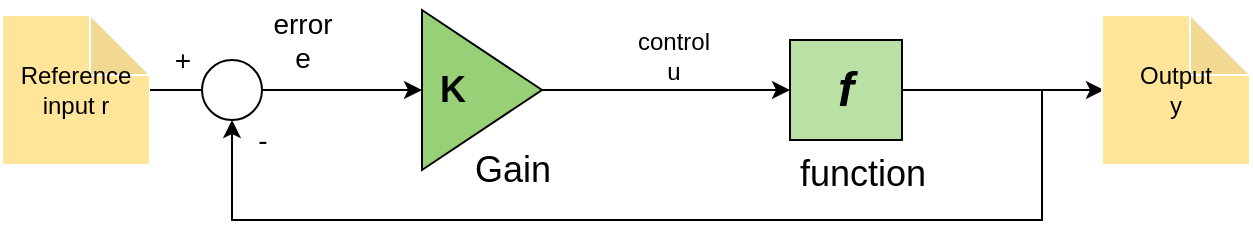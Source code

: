 <mxfile version="15.8.4" type="dropbox"><diagram id="1n_pBzeDh9LxIQTw4yuW" name="Page-1"><mxGraphModel dx="1350" dy="793" grid="1" gridSize="10" guides="1" tooltips="1" connect="1" arrows="1" fold="1" page="1" pageScale="1" pageWidth="850" pageHeight="1100" math="0" shadow="0"><root><mxCell id="0"/><mxCell id="1" parent="0"/><mxCell id="CQxPOnlC6T6cqwi_Hm7u-1" style="edgeStyle=orthogonalEdgeStyle;rounded=0;orthogonalLoop=1;jettySize=auto;html=1;entryX=0;entryY=0.5;entryDx=0;entryDy=0;" parent="1" source="y6l8WnOhIsjmGGmAFcqj-1" target="CQxPOnlC6T6cqwi_Hm7u-16" edge="1"><mxGeometry relative="1" as="geometry"><mxPoint x="376" y="415" as="sourcePoint"/></mxGeometry></mxCell><mxCell id="CQxPOnlC6T6cqwi_Hm7u-8" style="edgeStyle=orthogonalEdgeStyle;rounded=0;orthogonalLoop=1;jettySize=auto;html=1;startArrow=none;entryX=0;entryY=0.5;entryDx=0;entryDy=0;" parent="1" source="CQxPOnlC6T6cqwi_Hm7u-22" target="y6l8WnOhIsjmGGmAFcqj-1" edge="1"><mxGeometry relative="1" as="geometry"><mxPoint x="260" y="415" as="targetPoint"/></mxGeometry></mxCell><mxCell id="CQxPOnlC6T6cqwi_Hm7u-9" value="&lt;div&gt;Reference&lt;/div&gt;&lt;div&gt;input r&lt;br&gt;&lt;/div&gt;" style="shape=note;whiteSpace=wrap;html=1;backgroundOutline=1;darkOpacity=0.05;fillColor=#FFE599;strokeColor=#FFFFFF;" parent="1" vertex="1"><mxGeometry x="80" y="377.5" width="74" height="75" as="geometry"/></mxCell><mxCell id="CQxPOnlC6T6cqwi_Hm7u-11" value="&lt;div&gt;control &lt;br&gt;&lt;/div&gt;&lt;div&gt;u&lt;br&gt;&lt;/div&gt;" style="text;html=1;strokeColor=none;fillColor=none;align=center;verticalAlign=middle;whiteSpace=wrap;rounded=0;" parent="1" vertex="1"><mxGeometry x="396" y="387.5" width="40" height="20" as="geometry"/></mxCell><mxCell id="CQxPOnlC6T6cqwi_Hm7u-16" value="&lt;i&gt;&lt;b&gt;&lt;font style=&quot;font-size: 24px&quot;&gt;f&lt;/font&gt;&lt;/b&gt;&lt;/i&gt;" style="rounded=0;whiteSpace=wrap;html=1;fillColor=#B9E0A5;" parent="1" vertex="1"><mxGeometry x="474" y="390" width="56" height="50" as="geometry"/></mxCell><mxCell id="CQxPOnlC6T6cqwi_Hm7u-17" style="edgeStyle=orthogonalEdgeStyle;rounded=0;orthogonalLoop=1;jettySize=auto;html=1;exitX=1;exitY=0.5;exitDx=0;exitDy=0;" parent="1" edge="1" source="CQxPOnlC6T6cqwi_Hm7u-16"><mxGeometry relative="1" as="geometry"><mxPoint x="631" y="415" as="targetPoint"/><mxPoint x="576" y="414.5" as="sourcePoint"/><Array as="points"/></mxGeometry></mxCell><mxCell id="CQxPOnlC6T6cqwi_Hm7u-18" value="&lt;div&gt;Output&lt;/div&gt;&lt;div&gt;y&lt;br&gt;&lt;/div&gt;" style="shape=note;whiteSpace=wrap;html=1;backgroundOutline=1;darkOpacity=0.05;fillColor=#FFE599;strokeColor=#FFFFFF;" parent="1" vertex="1"><mxGeometry x="630" y="377.5" width="74" height="75" as="geometry"/></mxCell><mxCell id="CQxPOnlC6T6cqwi_Hm7u-21" value="" style="edgeStyle=elbowEdgeStyle;elbow=vertical;endArrow=classic;html=1;rounded=0;fontSize=14;" parent="1" target="CQxPOnlC6T6cqwi_Hm7u-22" edge="1"><mxGeometry width="50" height="50" relative="1" as="geometry"><mxPoint x="600" y="415" as="sourcePoint"/><mxPoint x="220" y="430" as="targetPoint"/><Array as="points"><mxPoint x="380" y="480"/><mxPoint x="630" y="500"/></Array></mxGeometry></mxCell><mxCell id="CQxPOnlC6T6cqwi_Hm7u-22" value="" style="ellipse;whiteSpace=wrap;html=1;aspect=fixed;fontSize=14;" parent="1" vertex="1"><mxGeometry x="180" y="400" width="30" height="30" as="geometry"/></mxCell><mxCell id="CQxPOnlC6T6cqwi_Hm7u-23" value="" style="edgeStyle=orthogonalEdgeStyle;rounded=0;orthogonalLoop=1;jettySize=auto;html=1;endArrow=none;" parent="1" source="CQxPOnlC6T6cqwi_Hm7u-9" target="CQxPOnlC6T6cqwi_Hm7u-22" edge="1"><mxGeometry relative="1" as="geometry"><mxPoint x="184" y="415" as="sourcePoint"/><mxPoint x="260" y="415" as="targetPoint"/></mxGeometry></mxCell><mxCell id="CQxPOnlC6T6cqwi_Hm7u-24" value="&lt;div&gt;error&lt;/div&gt;&lt;div&gt;e&lt;br&gt;&lt;/div&gt;" style="text;html=1;align=center;verticalAlign=middle;resizable=0;points=[];autosize=1;strokeColor=none;fillColor=none;fontSize=14;" parent="1" vertex="1"><mxGeometry x="210" y="370" width="40" height="40" as="geometry"/></mxCell><mxCell id="CQxPOnlC6T6cqwi_Hm7u-25" value="-" style="text;html=1;align=center;verticalAlign=middle;resizable=0;points=[];autosize=1;strokeColor=none;fillColor=none;fontSize=14;" parent="1" vertex="1"><mxGeometry x="200" y="430" width="20" height="20" as="geometry"/></mxCell><mxCell id="CQxPOnlC6T6cqwi_Hm7u-26" value="+" style="text;html=1;align=center;verticalAlign=middle;resizable=0;points=[];autosize=1;strokeColor=none;fillColor=none;fontSize=14;" parent="1" vertex="1"><mxGeometry x="160" y="390" width="20" height="20" as="geometry"/></mxCell><mxCell id="y6l8WnOhIsjmGGmAFcqj-1" value="" style="triangle;whiteSpace=wrap;html=1;fillColor=#97D077;" parent="1" vertex="1"><mxGeometry x="290" y="375" width="60" height="80" as="geometry"/></mxCell><mxCell id="y6l8WnOhIsjmGGmAFcqj-3" value="Gain" style="text;html=1;align=center;verticalAlign=middle;resizable=0;points=[];autosize=1;strokeColor=none;fillColor=none;fontSize=18;" parent="1" vertex="1"><mxGeometry x="310" y="440" width="50" height="30" as="geometry"/></mxCell><mxCell id="RbFsnYcMFbBS4FWU-XmQ-1" value="&lt;font style=&quot;font-size: 18px&quot;&gt;function&lt;/font&gt;" style="text;html=1;align=center;verticalAlign=middle;resizable=0;points=[];autosize=1;strokeColor=none;fillColor=none;fontSize=24;" vertex="1" parent="1"><mxGeometry x="470" y="435" width="80" height="40" as="geometry"/></mxCell><mxCell id="RbFsnYcMFbBS4FWU-XmQ-2" value="&lt;b&gt;K&lt;/b&gt;" style="text;html=1;align=center;verticalAlign=middle;resizable=0;points=[];autosize=1;strokeColor=none;fillColor=none;fontSize=18;" vertex="1" parent="1"><mxGeometry x="290" y="400" width="30" height="30" as="geometry"/></mxCell></root></mxGraphModel></diagram></mxfile>